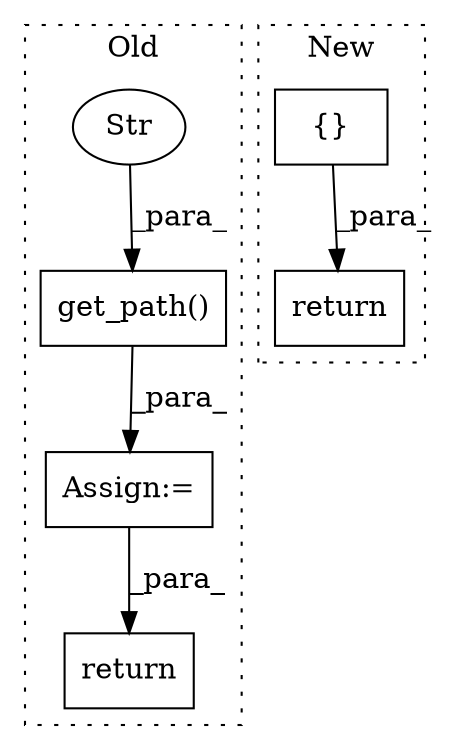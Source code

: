 digraph G {
subgraph cluster0 {
1 [label="get_path()" a="75" s="7500,7532" l="14,1" shape="box"];
4 [label="Str" a="66" s="7514" l="18" shape="ellipse"];
5 [label="Assign:=" a="68" s="7321" l="3" shape="box"];
6 [label="return" a="93" s="7598" l="7" shape="box"];
label = "Old";
style="dotted";
}
subgraph cluster1 {
2 [label="return" a="93" s="8422" l="7" shape="box"];
3 [label="{}" a="59" s="8429,8520" l="1,0" shape="box"];
label = "New";
style="dotted";
}
1 -> 5 [label="_para_"];
3 -> 2 [label="_para_"];
4 -> 1 [label="_para_"];
5 -> 6 [label="_para_"];
}